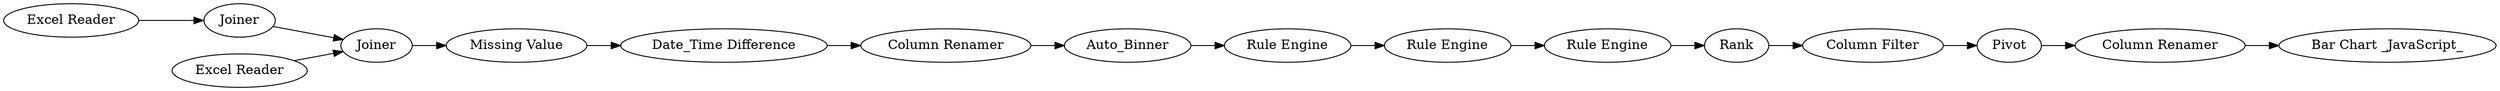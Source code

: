 digraph {
	12 -> 13
	7 -> 8
	1 -> 4
	4 -> 5
	8 -> 9
	24 -> 29
	13 -> 14
	3 -> 5
	5 -> 6
	14 -> 15
	11 -> 12
	9 -> 10
	6 -> 7
	10 -> 11
	15 -> 24
	5 [label=Joiner]
	24 [label="Column Renamer"]
	14 [label="Column Filter"]
	13 [label=Rank]
	1 [label="Excel Reader"]
	7 [label="Date_Time Difference"]
	29 [label="Bar Chart _JavaScript_"]
	9 [label=Auto_Binner]
	11 [label="Rule Engine"]
	4 [label=Joiner]
	6 [label="Missing Value"]
	8 [label="Column Renamer"]
	15 [label=Pivot]
	12 [label="Rule Engine"]
	3 [label="Excel Reader"]
	10 [label="Rule Engine"]
	rankdir=LR
}
